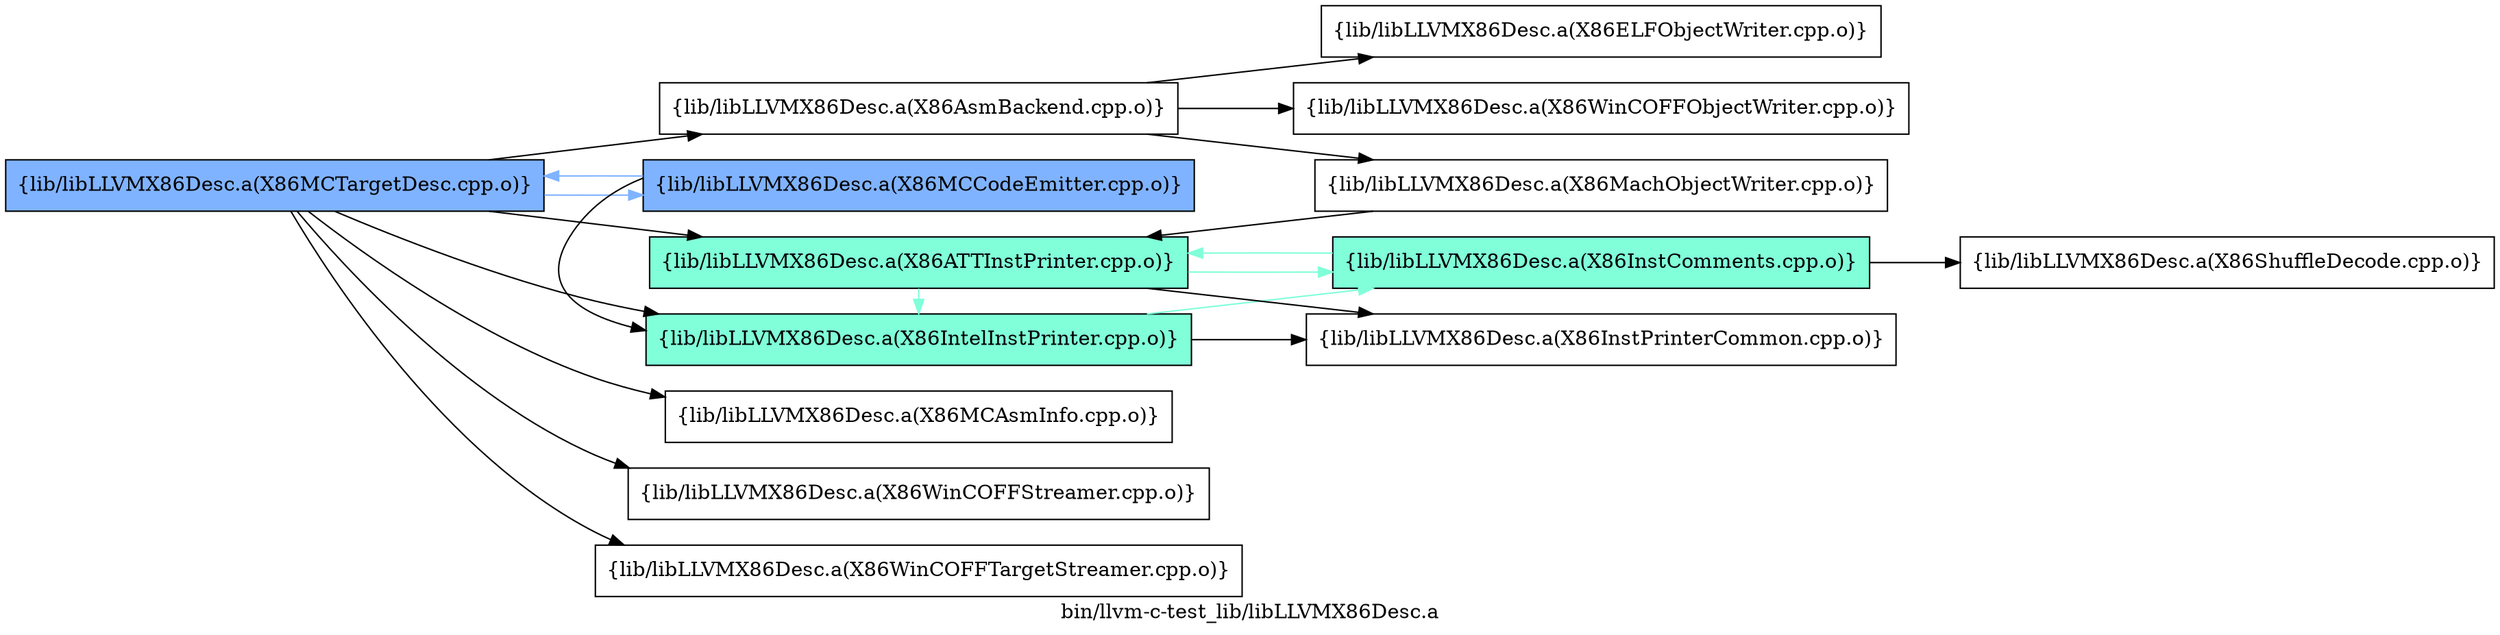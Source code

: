 digraph "bin/llvm-c-test_lib/libLLVMX86Desc.a" {
	label="bin/llvm-c-test_lib/libLLVMX86Desc.a";
	rankdir=LR;
	{ rank=same; Node0x564261195038;  }
	{ rank=same; Node0x564261194e08; Node0x564261198eb8; Node0x5642611985f8; Node0x564261197e78; Node0x56426119a088; Node0x564261197388; Node0x564261197b58;  }
	{ rank=same; Node0x56426119c248; Node0x56426119bde8; Node0x5642611998b8; Node0x564261199188; Node0x564261196ca8;  }

	Node0x564261195038 [shape=record,shape=box,group=2,style=filled,fillcolor="0.600000 0.5 1",label="{lib/libLLVMX86Desc.a(X86MCTargetDesc.cpp.o)}"];
	Node0x564261195038 -> Node0x564261194e08;
	Node0x564261195038 -> Node0x564261198eb8;
	Node0x564261195038 -> Node0x5642611985f8;
	Node0x564261195038 -> Node0x564261197e78;
	Node0x564261195038 -> Node0x56426119a088[color="0.600000 0.5 1"];
	Node0x564261195038 -> Node0x564261197388;
	Node0x564261195038 -> Node0x564261197b58;
	Node0x5642611948b8 [shape=record,shape=box,group=0,label="{lib/libLLVMX86Desc.a(X86ShuffleDecode.cpp.o)}"];
	Node0x564261194e08 [shape=record,shape=box,group=1,style=filled,fillcolor="0.450000 0.5 1",label="{lib/libLLVMX86Desc.a(X86IntelInstPrinter.cpp.o)}"];
	Node0x564261194e08 -> Node0x56426119c248;
	Node0x564261194e08 -> Node0x56426119bde8[color="0.450000 0.5 1"];
	Node0x564261198eb8 [shape=record,shape=box,group=1,style=filled,fillcolor="0.450000 0.5 1",label="{lib/libLLVMX86Desc.a(X86ATTInstPrinter.cpp.o)}"];
	Node0x564261198eb8 -> Node0x564261194e08[color="0.450000 0.5 1"];
	Node0x564261198eb8 -> Node0x56426119c248;
	Node0x564261198eb8 -> Node0x56426119bde8[color="0.450000 0.5 1"];
	Node0x5642611985f8 [shape=record,shape=box,group=0,label="{lib/libLLVMX86Desc.a(X86AsmBackend.cpp.o)}"];
	Node0x5642611985f8 -> Node0x5642611998b8;
	Node0x5642611985f8 -> Node0x564261199188;
	Node0x5642611985f8 -> Node0x564261196ca8;
	Node0x564261197e78 [shape=record,shape=box,group=0,label="{lib/libLLVMX86Desc.a(X86MCAsmInfo.cpp.o)}"];
	Node0x56426119a088 [shape=record,shape=box,group=2,style=filled,fillcolor="0.600000 0.5 1",label="{lib/libLLVMX86Desc.a(X86MCCodeEmitter.cpp.o)}"];
	Node0x56426119a088 -> Node0x564261195038[color="0.600000 0.5 1"];
	Node0x56426119a088 -> Node0x564261194e08;
	Node0x564261197388 [shape=record,shape=box,group=0,label="{lib/libLLVMX86Desc.a(X86WinCOFFStreamer.cpp.o)}"];
	Node0x564261197b58 [shape=record,shape=box,group=0,label="{lib/libLLVMX86Desc.a(X86WinCOFFTargetStreamer.cpp.o)}"];
	Node0x56426119c248 [shape=record,shape=box,group=0,label="{lib/libLLVMX86Desc.a(X86InstPrinterCommon.cpp.o)}"];
	Node0x56426119bde8 [shape=record,shape=box,group=1,style=filled,fillcolor="0.450000 0.5 1",label="{lib/libLLVMX86Desc.a(X86InstComments.cpp.o)}"];
	Node0x56426119bde8 -> Node0x5642611948b8;
	Node0x56426119bde8 -> Node0x564261198eb8[color="0.450000 0.5 1"];
	Node0x5642611998b8 [shape=record,shape=box,group=0,label="{lib/libLLVMX86Desc.a(X86MachObjectWriter.cpp.o)}"];
	Node0x5642611998b8 -> Node0x564261198eb8;
	Node0x564261199188 [shape=record,shape=box,group=0,label="{lib/libLLVMX86Desc.a(X86ELFObjectWriter.cpp.o)}"];
	Node0x564261196ca8 [shape=record,shape=box,group=0,label="{lib/libLLVMX86Desc.a(X86WinCOFFObjectWriter.cpp.o)}"];
}
